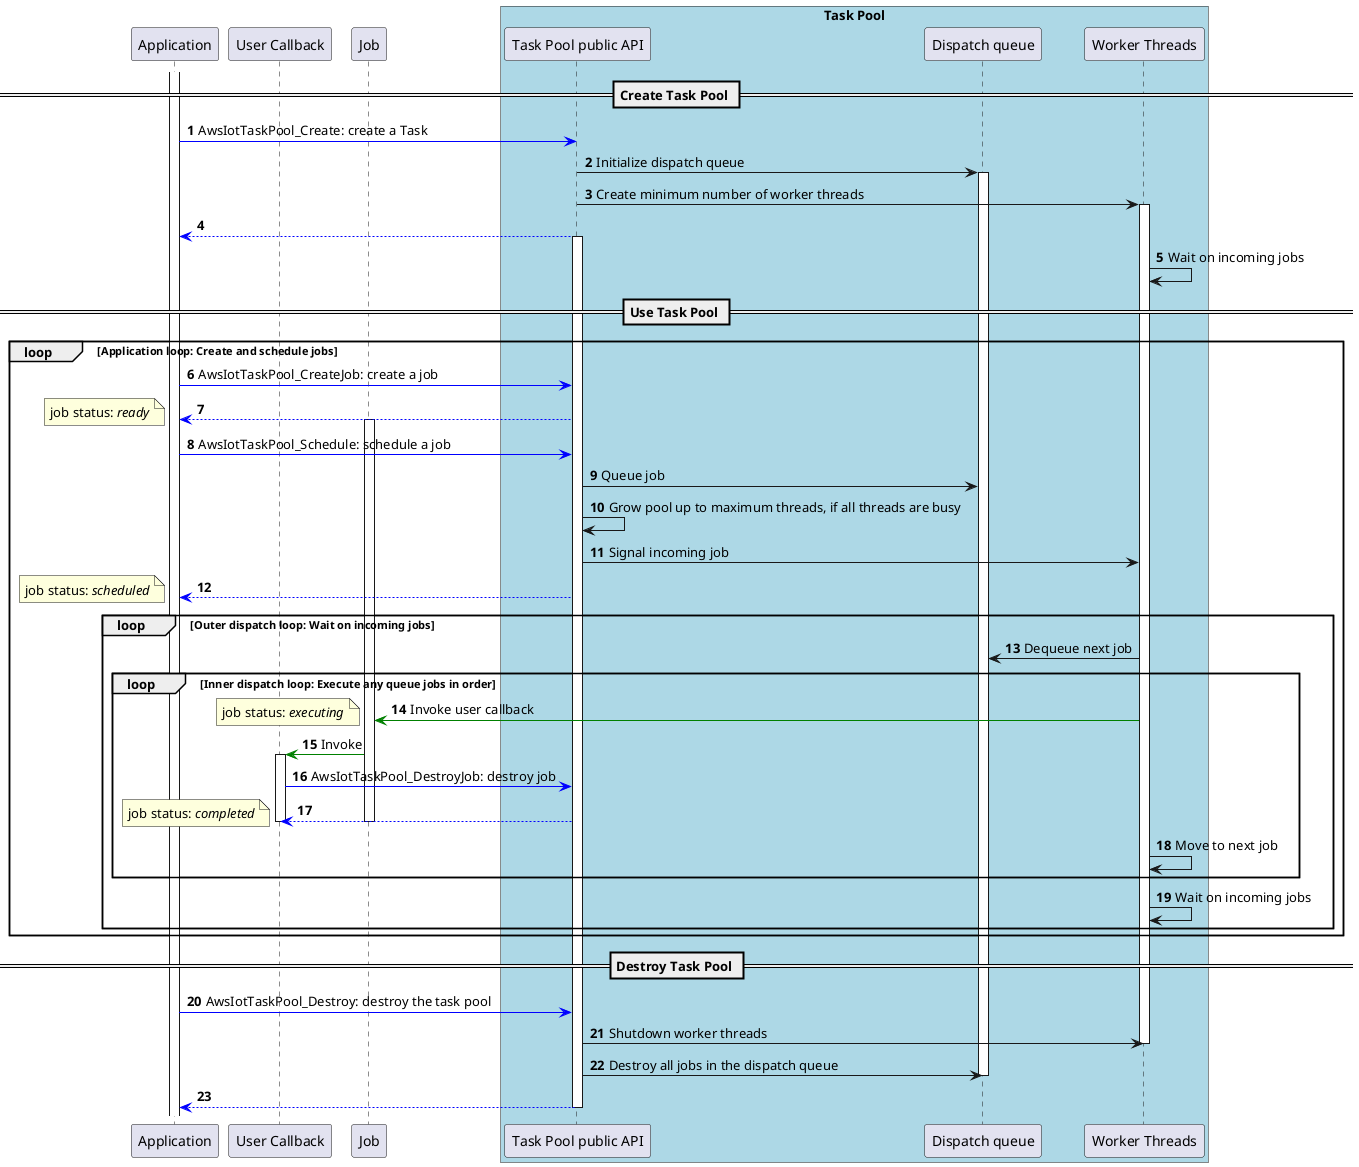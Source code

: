 @startuml
skinparam classFontSize 8
skinparam classFontName Helvetica
autonumber

participant "Application" as app
participant "User Callback" as callback
participant "Job" as job

participant "Task Pool public API" as TP
participant "Dispatch queue" as queue
participant "Worker Threads" as workers

box "Task Pool" #LightBlue
    participant TP
    participant queue
    participant workers
end box

== Create Task Pool ==

activate app

app -[#blue]> TP: AwsIotTaskPool_Create: create a Task 
TP -> queue: Initialize dispatch queue
activate queue
TP -> workers: Create minimum number of worker threads
activate workers
TP --[#blue]> app
activate TP
workers -> workers: Wait on incoming jobs

== Use Task Pool ==

loop Application loop: Create and schedule jobs
	app -[#blue]> TP: AwsIotTaskPool_CreateJob: create a job
	TP --[#blue]> app
	activate job
	note left: job status: //ready//
	
	app -[#blue]> TP: AwsIotTaskPool_Schedule: schedule a job
	TP -> queue: Queue job
	TP -> TP: Grow pool up to maximum threads, if all threads are busy
	TP -> workers: Signal incoming job
	TP --[#blue]> app
	note left: job status: //scheduled//
	
	loop Outer dispatch loop: Wait on incoming jobs
		workers -> queue: Dequeue next job
		loop Inner dispatch loop: Execute any queue jobs in order
			workers -[#green]> job: Invoke user callback
			note left: job status: //executing//
			job -[#green]> callback: Invoke
			activate callback
			callback -[#blue]> TP: AwsIotTaskPool_DestroyJob: destroy job
			TP --[#blue]> callback
			note left: job status: //completed//
			deactivate job
			deactivate callback
			workers -> workers: Move to next job
		end
		workers -> workers: Wait on incoming jobs
	end
	
end
	
== Destroy Task Pool ==

    app -[#blue]> TP: AwsIotTaskPool_Destroy: destroy the task pool
	TP -> workers: Shutdown worker threads
	deactivate workers
	TP -> queue: Destroy all jobs in the dispatch queue
	deactivate queue
    TP --[#blue]> app
	deactivate TP

@enduml
